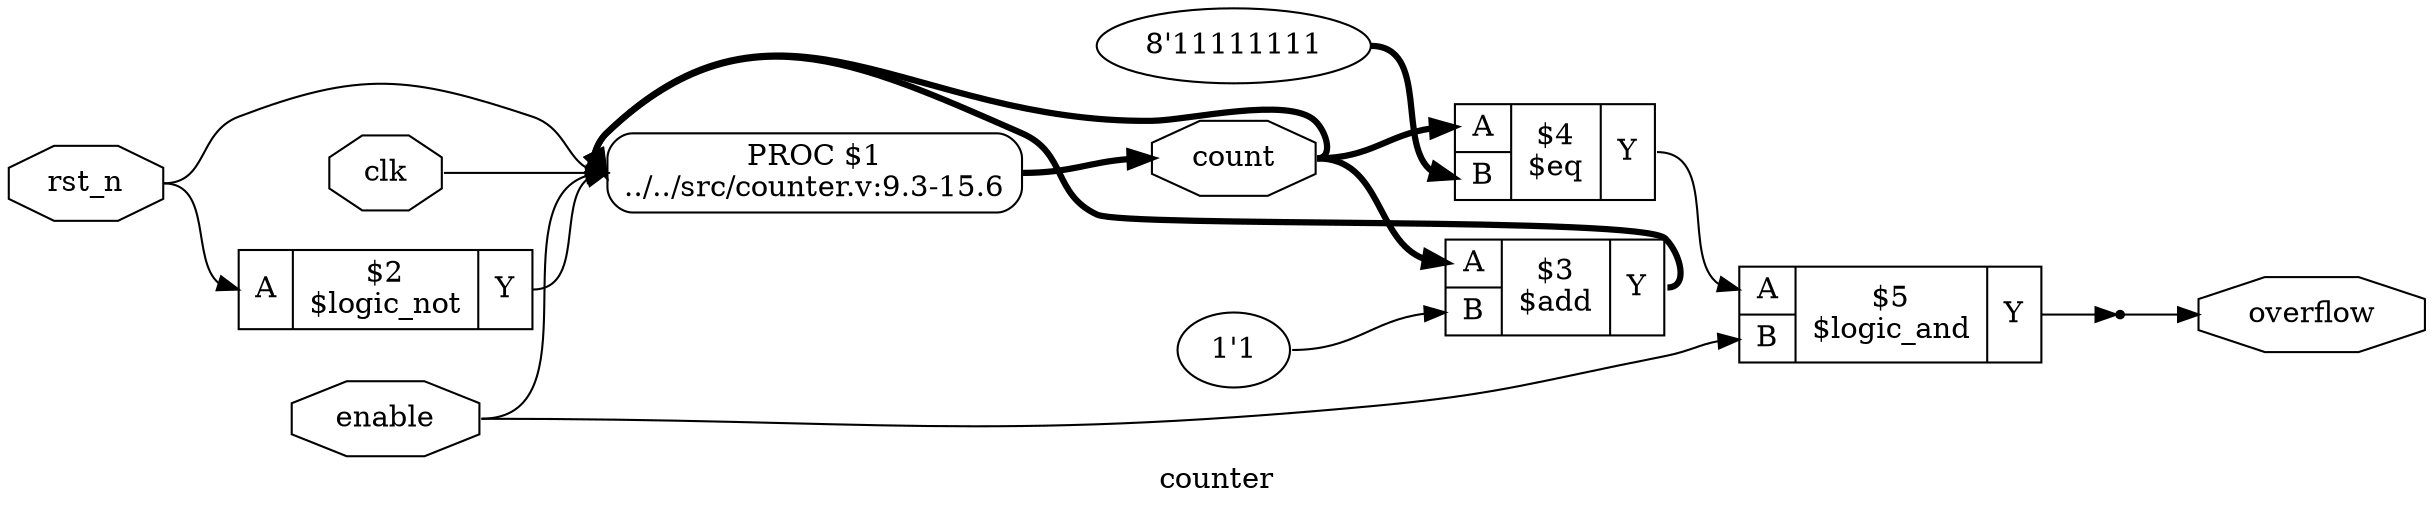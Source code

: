 digraph "counter" {
label="counter";
rankdir="LR";
remincross=true;
n6 [ shape=octagon, label="overflow", color="black", fontcolor="black"];
n7 [ shape=octagon, label="count", color="black", fontcolor="black"];
n8 [ shape=octagon, label="enable", color="black", fontcolor="black"];
n9 [ shape=octagon, label="rst_n", color="black", fontcolor="black"];
n10 [ shape=octagon, label="clk", color="black", fontcolor="black"];
c14 [ shape=record, label="{{<p11> A|<p12> B}|$5\n$logic_and|{<p13> Y}}",  ];
v0 [ label="8'11111111" ];
c15 [ shape=record, label="{{<p11> A|<p12> B}|$4\n$eq|{<p13> Y}}",  ];
v1 [ label="1'1" ];
c16 [ shape=record, label="{{<p11> A|<p12> B}|$3\n$add|{<p13> Y}}",  ];
c17 [ shape=record, label="{{<p11> A}|$2\n$logic_not|{<p13> Y}}",  ];
p2 [shape=box, style=rounded, label="PROC $1\n../../src/counter.v:9.3-15.6", ];
x3 [shape=point, ];
c14:p13:e -> x3:w [color="black", fontcolor="black", label=""];
n10:e -> p2:w [color="black", fontcolor="black", label=""];
c15:p13:e -> c14:p11:w [color="black", fontcolor="black", label=""];
c16:p13:e -> p2:w [color="black", fontcolor="black", style="setlinewidth(3)", label=""];
c17:p13:e -> p2:w [color="black", fontcolor="black", label=""];
x3:e -> n6:w [color="black", fontcolor="black", label=""];
p2:e -> n7:w [color="black", fontcolor="black", style="setlinewidth(3)", label=""];
n7:e -> c15:p11:w [color="black", fontcolor="black", style="setlinewidth(3)", label=""];
n7:e -> c16:p11:w [color="black", fontcolor="black", style="setlinewidth(3)", label=""];
n7:e -> p2:w [color="black", fontcolor="black", style="setlinewidth(3)", label=""];
n8:e -> c14:p12:w [color="black", fontcolor="black", label=""];
n8:e -> p2:w [color="black", fontcolor="black", label=""];
n9:e -> c17:p11:w [color="black", fontcolor="black", label=""];
n9:e -> p2:w [color="black", fontcolor="black", label=""];
v0:e -> c15:p12:w [color="black", fontcolor="black", style="setlinewidth(3)", label=""];
v1:e -> c16:p12:w [color="black", fontcolor="black", label=""];
}
